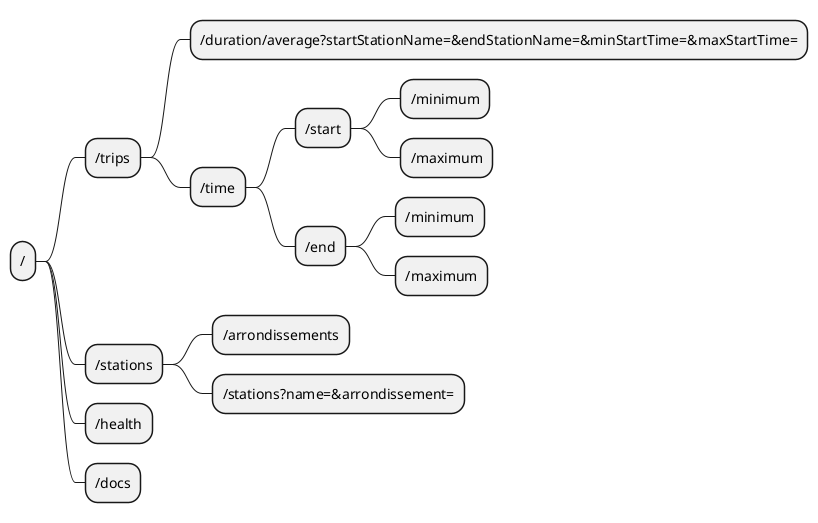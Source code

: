 @startmindmap routes
* /
** /trips
*** /duration/average?startStationName=&endStationName=&minStartTime=&maxStartTime=
*** /time
**** /start
***** /minimum
***** /maximum
**** /end
***** /minimum
***** /maximum
** /stations
*** /arrondissements
*** /stations?name=&arrondissement=
** /health
** /docs

@endmindmap
